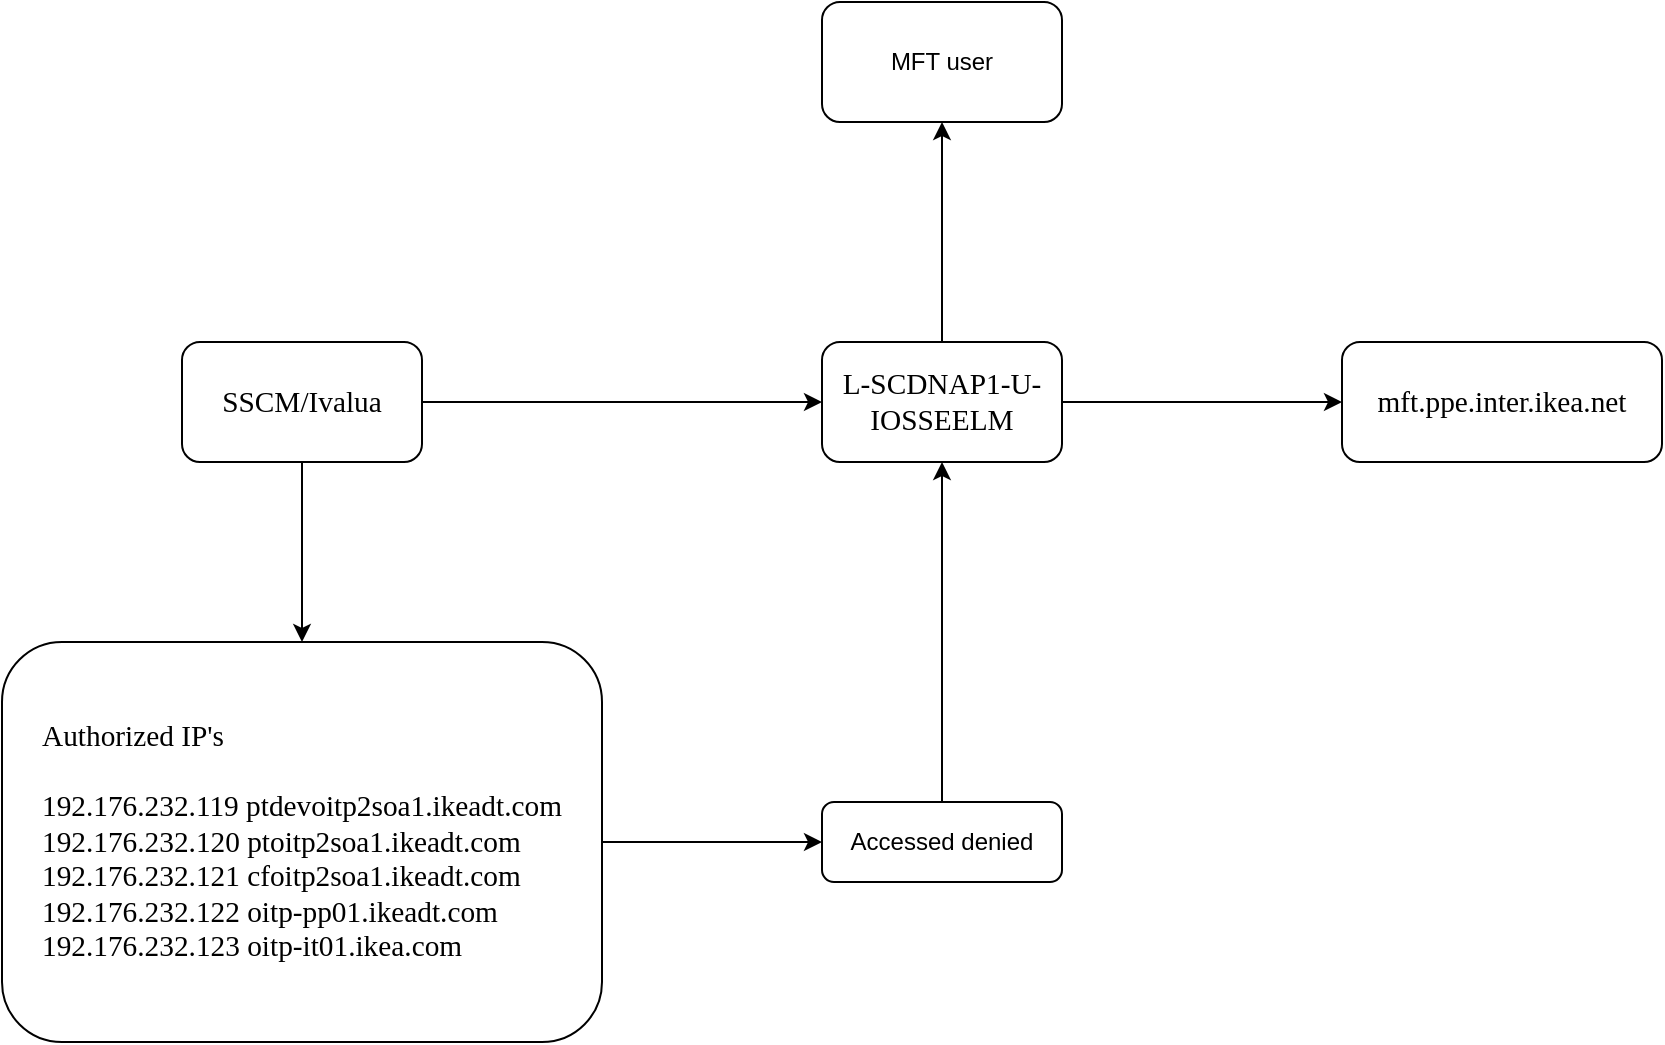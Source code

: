 <mxfile version="20.5.1" type="github">
  <diagram id="9sQ3wwlIZSKOjp9Y-Qyn" name="Page-1">
    <mxGraphModel dx="1043" dy="624" grid="1" gridSize="10" guides="1" tooltips="1" connect="1" arrows="1" fold="1" page="1" pageScale="1" pageWidth="3300" pageHeight="4681" math="0" shadow="0">
      <root>
        <mxCell id="0" />
        <mxCell id="1" parent="0" />
        <mxCell id="PCikprBORLeGA7gchWaB-5" value="" style="edgeStyle=orthogonalEdgeStyle;rounded=0;orthogonalLoop=1;jettySize=auto;html=1;" edge="1" parent="1" source="PCikprBORLeGA7gchWaB-1" target="PCikprBORLeGA7gchWaB-4">
          <mxGeometry relative="1" as="geometry" />
        </mxCell>
        <mxCell id="PCikprBORLeGA7gchWaB-9" value="" style="edgeStyle=orthogonalEdgeStyle;rounded=0;orthogonalLoop=1;jettySize=auto;html=1;" edge="1" parent="1" source="PCikprBORLeGA7gchWaB-1" target="PCikprBORLeGA7gchWaB-8">
          <mxGeometry relative="1" as="geometry" />
        </mxCell>
        <mxCell id="PCikprBORLeGA7gchWaB-1" value="&lt;div style=&quot;font-family: Calibri; font-size: 14.667px; text-align: start; background-color: rgb(255, 255, 255);&quot; class=&quot;ewa-rteLine&quot;&gt;SSCM/Ivalua&lt;/div&gt;" style="rounded=1;whiteSpace=wrap;html=1;" vertex="1" parent="1">
          <mxGeometry x="130" y="250" width="120" height="60" as="geometry" />
        </mxCell>
        <mxCell id="PCikprBORLeGA7gchWaB-7" value="" style="edgeStyle=orthogonalEdgeStyle;rounded=0;orthogonalLoop=1;jettySize=auto;html=1;" edge="1" parent="1" source="PCikprBORLeGA7gchWaB-4" target="PCikprBORLeGA7gchWaB-6">
          <mxGeometry relative="1" as="geometry" />
        </mxCell>
        <mxCell id="PCikprBORLeGA7gchWaB-11" value="" style="edgeStyle=orthogonalEdgeStyle;rounded=0;orthogonalLoop=1;jettySize=auto;html=1;" edge="1" parent="1" source="PCikprBORLeGA7gchWaB-4" target="PCikprBORLeGA7gchWaB-10">
          <mxGeometry relative="1" as="geometry" />
        </mxCell>
        <mxCell id="PCikprBORLeGA7gchWaB-4" value="&lt;span style=&quot;font-family: Calibri; font-size: 14.667px; text-align: start; background-color: rgb(255, 255, 255);&quot;&gt;L-SCDNAP1-U-IOSSEELM&lt;/span&gt;&lt;br&gt;" style="whiteSpace=wrap;html=1;rounded=1;" vertex="1" parent="1">
          <mxGeometry x="450" y="250" width="120" height="60" as="geometry" />
        </mxCell>
        <mxCell id="PCikprBORLeGA7gchWaB-6" value="&lt;span style=&quot;font-family: Calibri; font-size: 14.667px; text-align: start; background-color: rgb(255, 255, 255);&quot;&gt; mft.ppe.inter.ikea.net&lt;/span&gt;" style="whiteSpace=wrap;html=1;rounded=1;" vertex="1" parent="1">
          <mxGeometry x="710" y="250" width="160" height="60" as="geometry" />
        </mxCell>
        <mxCell id="PCikprBORLeGA7gchWaB-15" value="" style="edgeStyle=orthogonalEdgeStyle;rounded=0;orthogonalLoop=1;jettySize=auto;html=1;" edge="1" parent="1" source="PCikprBORLeGA7gchWaB-8" target="PCikprBORLeGA7gchWaB-14">
          <mxGeometry relative="1" as="geometry" />
        </mxCell>
        <mxCell id="PCikprBORLeGA7gchWaB-8" value="&lt;div style=&quot;font-family: Calibri; font-size: 14.667px; text-align: start; background-color: rgb(255, 255, 255);&quot; class=&quot;ewa-rteLine&quot;&gt;Authorized IP&#39;s&lt;/div&gt;&lt;div style=&quot;font-family: Calibri; font-size: 14.667px; text-align: start; background-color: rgb(255, 255, 255);&quot; class=&quot;ewa-rteLine&quot;&gt;&lt;br&gt;&lt;/div&gt;&lt;div style=&quot;font-family: Calibri; font-size: 14.667px; text-align: start; background-color: rgb(255, 255, 255);&quot; class=&quot;ewa-rteLine&quot;&gt;192.176.232.119    ptdevoitp2soa1.ikeadt.com&lt;/div&gt;&lt;div style=&quot;font-family: Calibri; font-size: 14.667px; text-align: start; background-color: rgb(255, 255, 255);&quot; class=&quot;ewa-rteLine&quot;&gt;192.176.232.120    ptoitp2soa1.ikeadt.com&lt;/div&gt;&lt;div style=&quot;font-family: Calibri; font-size: 14.667px; text-align: start; background-color: rgb(255, 255, 255);&quot; class=&quot;ewa-rteLine&quot;&gt;192.176.232.121 cfoitp2soa1.ikeadt.com&lt;/div&gt;&lt;div style=&quot;font-family: Calibri; font-size: 14.667px; text-align: start; background-color: rgb(255, 255, 255);&quot; class=&quot;ewa-rteLine&quot;&gt;192.176.232.122 oitp-pp01.ikeadt.com&lt;/div&gt;&lt;div style=&quot;font-family: Calibri; font-size: 14.667px; text-align: start; background-color: rgb(255, 255, 255);&quot; class=&quot;ewa-rteLine&quot;&gt;192.176.232.123 oitp-it01.ikea.com&lt;/div&gt;" style="whiteSpace=wrap;html=1;rounded=1;" vertex="1" parent="1">
          <mxGeometry x="40" y="400" width="300" height="200" as="geometry" />
        </mxCell>
        <mxCell id="PCikprBORLeGA7gchWaB-10" value="MFT user" style="whiteSpace=wrap;html=1;rounded=1;" vertex="1" parent="1">
          <mxGeometry x="450" y="80" width="120" height="60" as="geometry" />
        </mxCell>
        <mxCell id="PCikprBORLeGA7gchWaB-16" style="edgeStyle=orthogonalEdgeStyle;rounded=0;orthogonalLoop=1;jettySize=auto;html=1;entryX=0.5;entryY=1;entryDx=0;entryDy=0;" edge="1" parent="1" source="PCikprBORLeGA7gchWaB-14" target="PCikprBORLeGA7gchWaB-4">
          <mxGeometry relative="1" as="geometry" />
        </mxCell>
        <mxCell id="PCikprBORLeGA7gchWaB-14" value="Accessed denied" style="whiteSpace=wrap;html=1;rounded=1;" vertex="1" parent="1">
          <mxGeometry x="450" y="480" width="120" height="40" as="geometry" />
        </mxCell>
      </root>
    </mxGraphModel>
  </diagram>
</mxfile>
